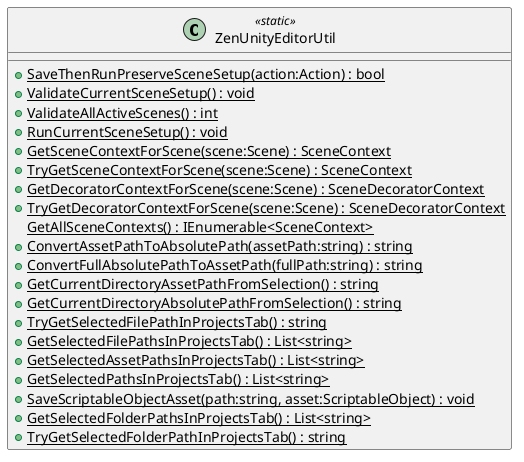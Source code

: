 @startuml
class ZenUnityEditorUtil <<static>> {
    + {static} SaveThenRunPreserveSceneSetup(action:Action) : bool
    + {static} ValidateCurrentSceneSetup() : void
    + {static} ValidateAllActiveScenes() : int
    + {static} RunCurrentSceneSetup() : void
    + {static} GetSceneContextForScene(scene:Scene) : SceneContext
    + {static} TryGetSceneContextForScene(scene:Scene) : SceneContext
    + {static} GetDecoratorContextForScene(scene:Scene) : SceneDecoratorContext
    + {static} TryGetDecoratorContextForScene(scene:Scene) : SceneDecoratorContext
    {static} GetAllSceneContexts() : IEnumerable<SceneContext>
    + {static} ConvertAssetPathToAbsolutePath(assetPath:string) : string
    + {static} ConvertFullAbsolutePathToAssetPath(fullPath:string) : string
    + {static} GetCurrentDirectoryAssetPathFromSelection() : string
    + {static} GetCurrentDirectoryAbsolutePathFromSelection() : string
    + {static} TryGetSelectedFilePathInProjectsTab() : string
    + {static} GetSelectedFilePathsInProjectsTab() : List<string>
    + {static} GetSelectedAssetPathsInProjectsTab() : List<string>
    + {static} GetSelectedPathsInProjectsTab() : List<string>
    + {static} SaveScriptableObjectAsset(path:string, asset:ScriptableObject) : void
    + {static} GetSelectedFolderPathsInProjectsTab() : List<string>
    + {static} TryGetSelectedFolderPathInProjectsTab() : string
}
@enduml
